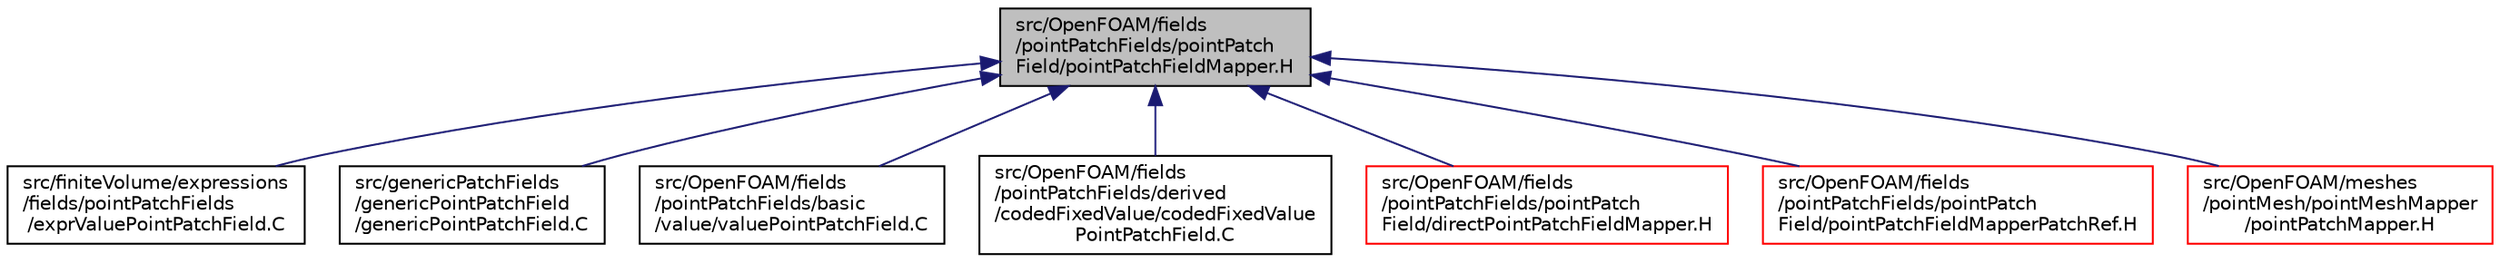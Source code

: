 digraph "src/OpenFOAM/fields/pointPatchFields/pointPatchField/pointPatchFieldMapper.H"
{
  bgcolor="transparent";
  edge [fontname="Helvetica",fontsize="10",labelfontname="Helvetica",labelfontsize="10"];
  node [fontname="Helvetica",fontsize="10",shape=record];
  Node1 [label="src/OpenFOAM/fields\l/pointPatchFields/pointPatch\lField/pointPatchFieldMapper.H",height=0.2,width=0.4,color="black", fillcolor="grey75", style="filled" fontcolor="black"];
  Node1 -> Node2 [dir="back",color="midnightblue",fontsize="10",style="solid",fontname="Helvetica"];
  Node2 [label="src/finiteVolume/expressions\l/fields/pointPatchFields\l/exprValuePointPatchField.C",height=0.2,width=0.4,color="black",URL="$exprValuePointPatchField_8C.html"];
  Node1 -> Node3 [dir="back",color="midnightblue",fontsize="10",style="solid",fontname="Helvetica"];
  Node3 [label="src/genericPatchFields\l/genericPointPatchField\l/genericPointPatchField.C",height=0.2,width=0.4,color="black",URL="$genericPointPatchField_8C.html"];
  Node1 -> Node4 [dir="back",color="midnightblue",fontsize="10",style="solid",fontname="Helvetica"];
  Node4 [label="src/OpenFOAM/fields\l/pointPatchFields/basic\l/value/valuePointPatchField.C",height=0.2,width=0.4,color="black",URL="$valuePointPatchField_8C.html"];
  Node1 -> Node5 [dir="back",color="midnightblue",fontsize="10",style="solid",fontname="Helvetica"];
  Node5 [label="src/OpenFOAM/fields\l/pointPatchFields/derived\l/codedFixedValue/codedFixedValue\lPointPatchField.C",height=0.2,width=0.4,color="black",URL="$codedFixedValuePointPatchField_8C.html"];
  Node1 -> Node6 [dir="back",color="midnightblue",fontsize="10",style="solid",fontname="Helvetica"];
  Node6 [label="src/OpenFOAM/fields\l/pointPatchFields/pointPatch\lField/directPointPatchFieldMapper.H",height=0.2,width=0.4,color="red",URL="$directPointPatchFieldMapper_8H.html"];
  Node1 -> Node7 [dir="back",color="midnightblue",fontsize="10",style="solid",fontname="Helvetica"];
  Node7 [label="src/OpenFOAM/fields\l/pointPatchFields/pointPatch\lField/pointPatchFieldMapperPatchRef.H",height=0.2,width=0.4,color="red",URL="$pointPatchFieldMapperPatchRef_8H.html"];
  Node1 -> Node8 [dir="back",color="midnightblue",fontsize="10",style="solid",fontname="Helvetica"];
  Node8 [label="src/OpenFOAM/meshes\l/pointMesh/pointMeshMapper\l/pointPatchMapper.H",height=0.2,width=0.4,color="red",URL="$pointPatchMapper_8H.html"];
}
